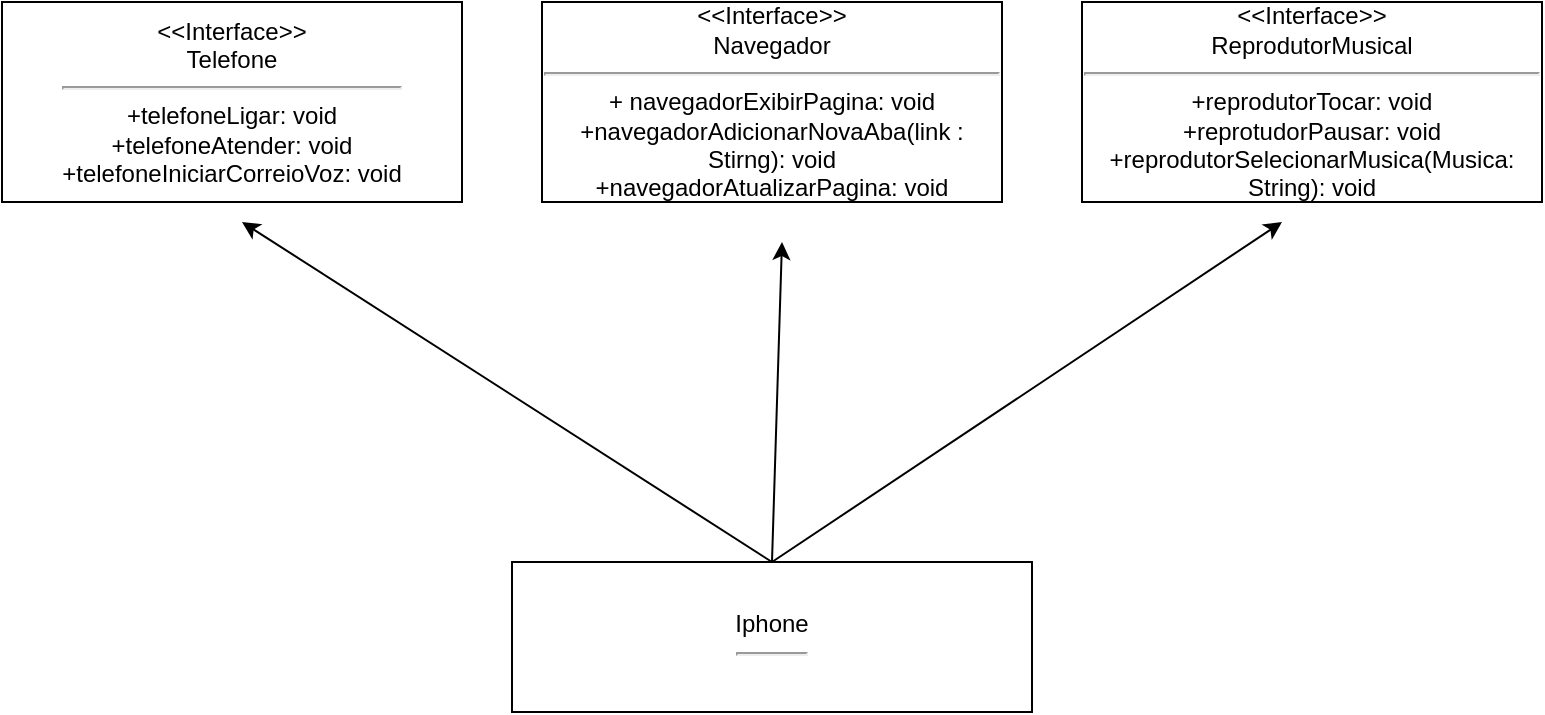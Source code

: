 <mxfile version="21.6.8" type="device">
  <diagram name="Página-1" id="yH82kzZYrmnkV-ky5-57">
    <mxGraphModel dx="1247" dy="701" grid="1" gridSize="10" guides="1" tooltips="1" connect="1" arrows="1" fold="1" page="1" pageScale="1" pageWidth="827" pageHeight="1169" math="0" shadow="0">
      <root>
        <mxCell id="0" />
        <mxCell id="1" parent="0" />
        <mxCell id="7ojrygWWQ4SpvBJNsACN-3" value="&amp;lt;&amp;lt;Interface&amp;gt;&amp;gt;&lt;br&gt;Navegador&lt;hr&gt;+ navegadorExibirPagina: void&lt;br&gt;+navegadorAdicionarNovaAba(link : Stirng): void&lt;br&gt;+navegadorAtualizarPagina: void" style="rounded=0;whiteSpace=wrap;html=1;" vertex="1" parent="1">
          <mxGeometry x="310" y="340" width="230" height="100" as="geometry" />
        </mxCell>
        <mxCell id="7ojrygWWQ4SpvBJNsACN-5" value="&amp;lt;&amp;lt;Interface&amp;gt;&amp;gt;&lt;br&gt;ReprodutorMusical&lt;hr&gt;+reprodutorTocar: void&lt;br&gt;+reprotudorPausar: void&lt;br&gt;+reprodutorSelecionarMusica(Musica: String): void" style="rounded=0;whiteSpace=wrap;html=1;" vertex="1" parent="1">
          <mxGeometry x="580" y="340" width="230" height="100" as="geometry" />
        </mxCell>
        <mxCell id="7ojrygWWQ4SpvBJNsACN-6" value="&amp;lt;&amp;lt;Interface&amp;gt;&amp;gt;&lt;br&gt;Telefone&lt;hr&gt;+telefoneLigar: void&lt;br&gt;+telefoneAtender: void&lt;br&gt;+telefoneIniciarCorreioVoz: void" style="rounded=0;whiteSpace=wrap;html=1;" vertex="1" parent="1">
          <mxGeometry x="40" y="340" width="230" height="100" as="geometry" />
        </mxCell>
        <mxCell id="7ojrygWWQ4SpvBJNsACN-7" value="Iphone&lt;hr&gt;" style="rounded=0;whiteSpace=wrap;html=1;" vertex="1" parent="1">
          <mxGeometry x="295" y="620" width="260" height="75" as="geometry" />
        </mxCell>
        <mxCell id="7ojrygWWQ4SpvBJNsACN-8" value="" style="endArrow=classic;html=1;rounded=0;exitX=0.5;exitY=0;exitDx=0;exitDy=0;" edge="1" parent="1" source="7ojrygWWQ4SpvBJNsACN-7">
          <mxGeometry width="50" height="50" relative="1" as="geometry">
            <mxPoint x="440" y="540" as="sourcePoint" />
            <mxPoint x="680" y="450" as="targetPoint" />
          </mxGeometry>
        </mxCell>
        <mxCell id="7ojrygWWQ4SpvBJNsACN-9" value="" style="endArrow=classic;html=1;rounded=0;exitX=0.5;exitY=0;exitDx=0;exitDy=0;" edge="1" parent="1" source="7ojrygWWQ4SpvBJNsACN-7">
          <mxGeometry width="50" height="50" relative="1" as="geometry">
            <mxPoint x="424.57" y="620" as="sourcePoint" />
            <mxPoint x="430" y="460" as="targetPoint" />
          </mxGeometry>
        </mxCell>
        <mxCell id="7ojrygWWQ4SpvBJNsACN-10" value="" style="endArrow=classic;html=1;rounded=0;exitX=0.5;exitY=0;exitDx=0;exitDy=0;" edge="1" parent="1" source="7ojrygWWQ4SpvBJNsACN-7">
          <mxGeometry width="50" height="50" relative="1" as="geometry">
            <mxPoint x="420" y="530" as="sourcePoint" />
            <mxPoint x="160" y="450" as="targetPoint" />
          </mxGeometry>
        </mxCell>
      </root>
    </mxGraphModel>
  </diagram>
</mxfile>

